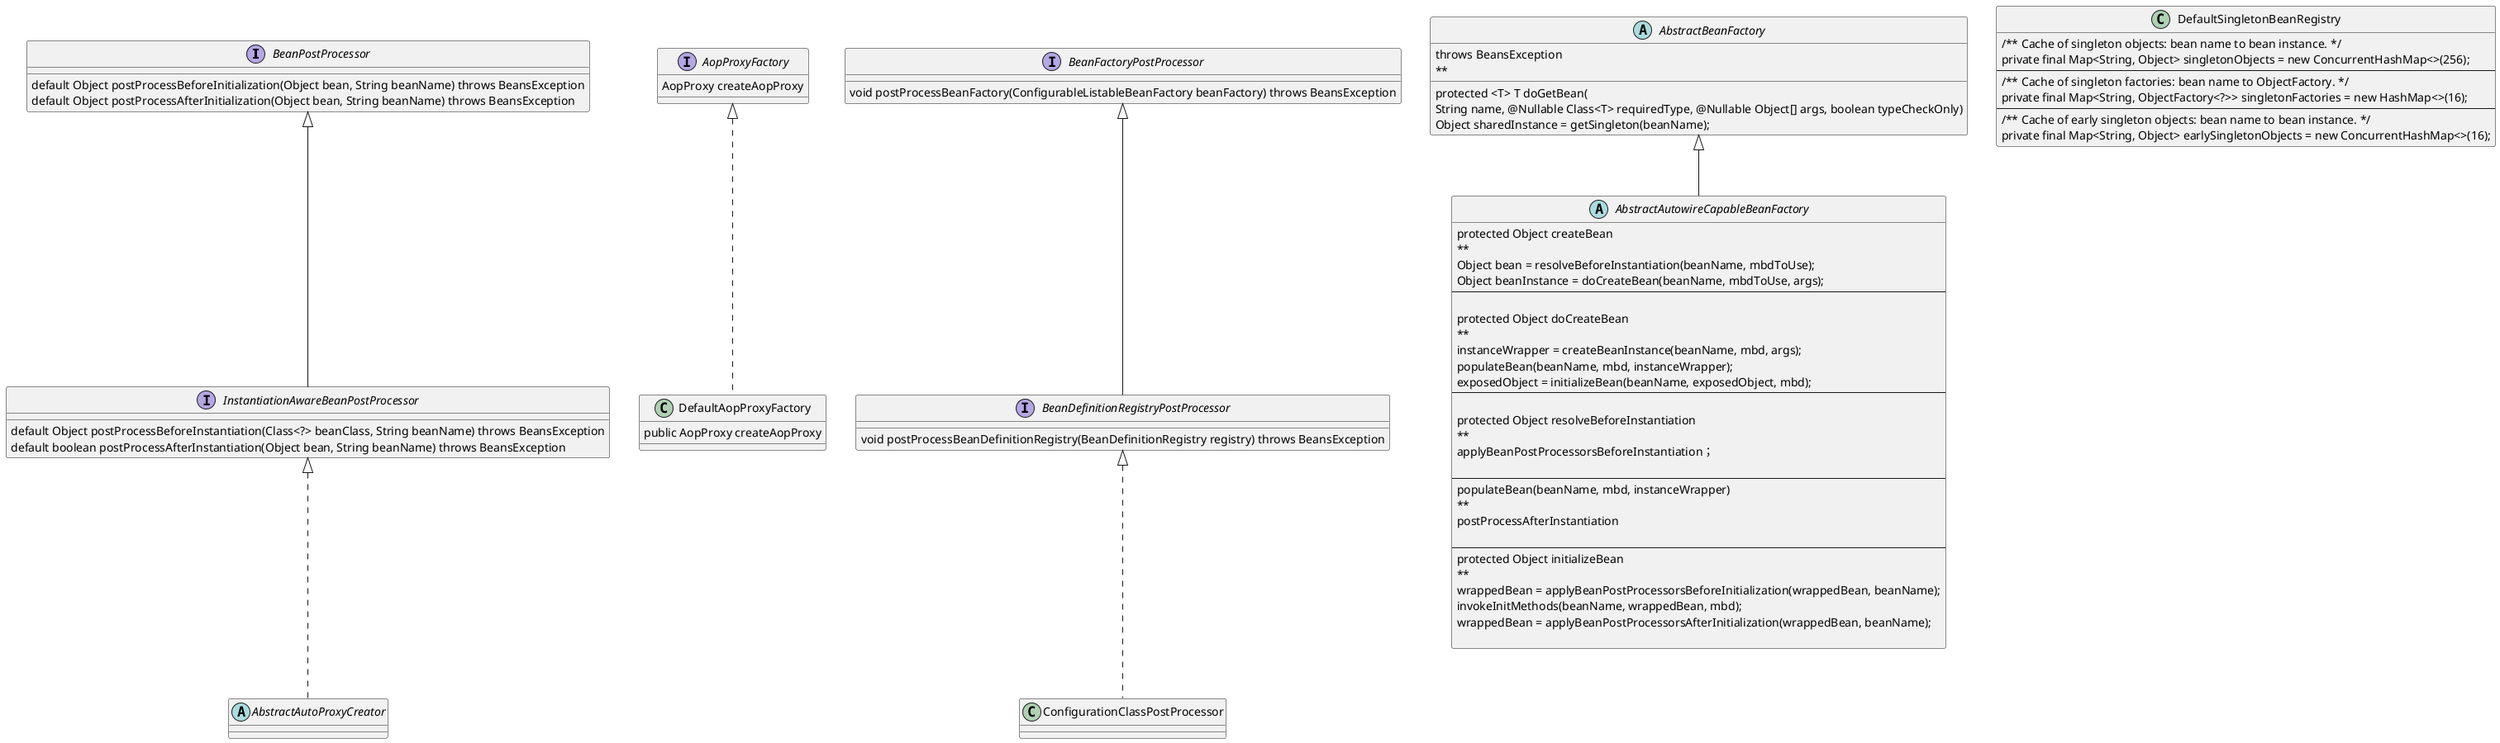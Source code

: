 @startuml

interface BeanPostProcessor {
default Object postProcessBeforeInitialization(Object bean, String beanName) throws BeansException
default Object postProcessAfterInitialization(Object bean, String beanName) throws BeansException
}


interface InstantiationAwareBeanPostProcessor {
default Object postProcessBeforeInstantiation(Class<?> beanClass, String beanName) throws BeansException
default boolean postProcessAfterInstantiation(Object bean, String beanName) throws BeansException
}

interface AopProxyFactory {
AopProxy createAopProxy
}

interface BeanFactoryPostProcessor {
void postProcessBeanFactory(ConfigurableListableBeanFactory beanFactory) throws BeansException
}
interface BeanDefinitionRegistryPostProcessor {
void postProcessBeanDefinitionRegistry(BeanDefinitionRegistry registry) throws BeansException
}
BeanFactoryPostProcessor <|-- BeanDefinitionRegistryPostProcessor
BeanDefinitionRegistryPostProcessor <|.. ConfigurationClassPostProcessor

class ConfigurationClassPostProcessor {
}

abstract class AbstractAutoProxyCreator {
}

class DefaultAopProxyFactory {
public AopProxy createAopProxy
}

BeanPostProcessor <|-- InstantiationAwareBeanPostProcessor
InstantiationAwareBeanPostProcessor <|.. AbstractAutoProxyCreator
AopProxyFactory <|.. DefaultAopProxyFactory




abstract class AbstractBeanFactory {
protected <T> T doGetBean(
			String name, @Nullable Class<T> requiredType, @Nullable Object[] args, boolean typeCheckOnly)
			throws BeansException
**
Object sharedInstance = getSingleton(beanName);




}
abstract class AbstractAutowireCapableBeanFactory{
protected Object createBean
**
Object bean = resolveBeforeInstantiation(beanName, mbdToUse);
Object beanInstance = doCreateBean(beanName, mbdToUse, args);
--

protected Object doCreateBean
**
instanceWrapper = createBeanInstance(beanName, mbd, args);
populateBean(beanName, mbd, instanceWrapper);
exposedObject = initializeBean(beanName, exposedObject, mbd);
--

protected Object resolveBeforeInstantiation
**
applyBeanPostProcessorsBeforeInstantiation；

--
populateBean(beanName, mbd, instanceWrapper)
**
postProcessAfterInstantiation

--
protected Object initializeBean
**
wrappedBean = applyBeanPostProcessorsBeforeInitialization(wrappedBean, beanName);
invokeInitMethods(beanName, wrappedBean, mbd);
wrappedBean = applyBeanPostProcessorsAfterInitialization(wrappedBean, beanName);

}



class DefaultSingletonBeanRegistry {
/** Cache of singleton objects: bean name to bean instance. */
private final Map<String, Object> singletonObjects = new ConcurrentHashMap<>(256);
--
/** Cache of singleton factories: bean name to ObjectFactory. */
private final Map<String, ObjectFactory<?>> singletonFactories = new HashMap<>(16);
--
/** Cache of early singleton objects: bean name to bean instance. */
private final Map<String, Object> earlySingletonObjects = new ConcurrentHashMap<>(16);
}




AbstractBeanFactory <|-- AbstractAutowireCapableBeanFactory


@enduml
